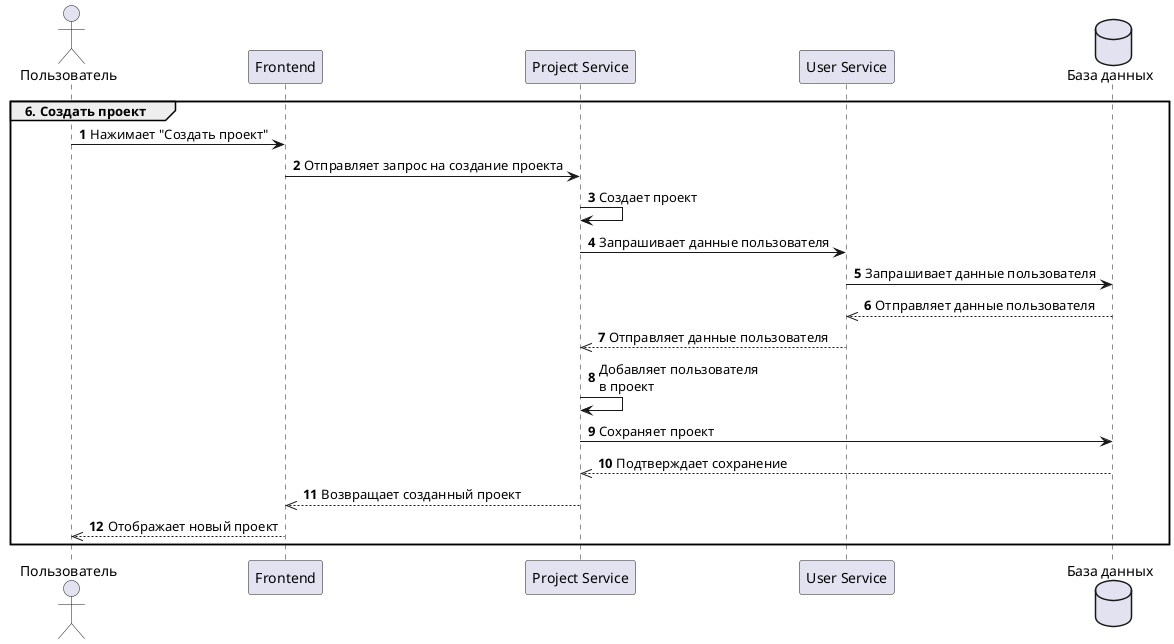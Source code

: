 @startuml create_project
autonumber
actor "Пользователь" as d
participant "Frontend" as f
participant "Project Service" as p
database "База данных" as db
participant "User Service" as u
database "User DB" as db

group 6. Создать проект
d -> f : Нажимает "Создать проект"
f -> p : Отправляет запрос на создание проекта
p -> p : Создает проект
p -> u : Запрашивает данные пользователя
u -> db : Запрашивает данные пользователя
db -->> u : Отправляет данные пользователя
u -->> p : Отправляет данные пользователя
p -> p : Добавляет пользователя\nв проект
p -> db : Сохраняет проект
db -->> p : Подтверждает сохранение
p -->> f : Возвращает созданный проект
f -->> d : Отображает новый проект
end
@enduml